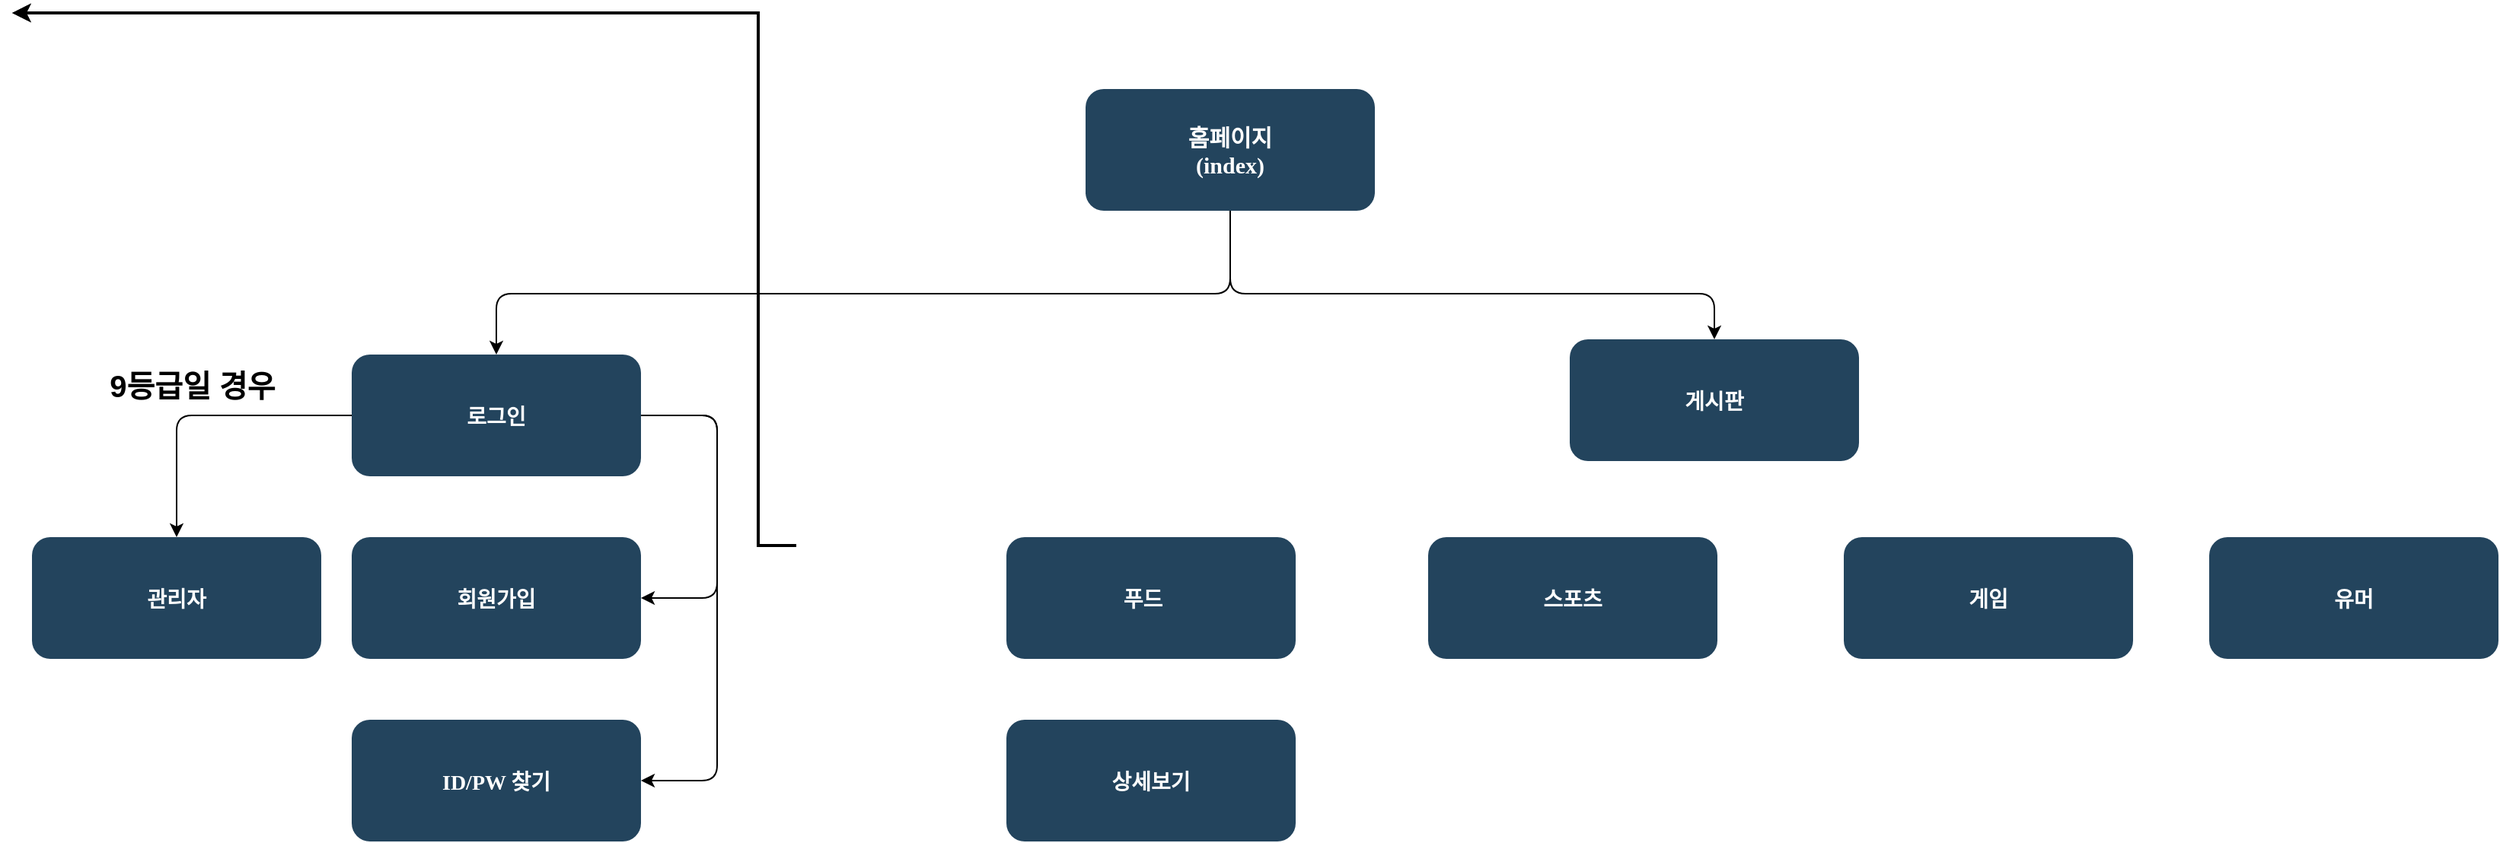 <mxfile version="14.9.7" type="github">
  <diagram name="Page-1" id="2c0d36ab-eaac-3732-788b-9136903baeff">
    <mxGraphModel dx="2100" dy="1089" grid="1" gridSize="10" guides="1" tooltips="1" connect="1" arrows="1" fold="1" page="1" pageScale="1.5" pageWidth="1169" pageHeight="827" background="#FFFFFF" math="0" shadow="0">
      <root>
        <mxCell id="0" />
        <mxCell id="1" parent="0" />
        <mxCell id="2" value="홈페이지&#xa;(index)" style="rounded=1;fillColor=#23445D;gradientColor=none;strokeColor=none;fontColor=#FFFFFF;fontStyle=1;fontFamily=Tahoma;fontSize=15;" parent="1" vertex="1">
          <mxGeometry x="782" y="185.5" width="190" height="80" as="geometry" />
        </mxCell>
        <mxCell id="73" value="" style="edgeStyle=elbowEdgeStyle;elbow=horizontal;strokeWidth=2;rounded=0" parent="1" target="30" edge="1">
          <mxGeometry x="-23" y="135.5" width="100" height="100" as="geometry">
            <mxPoint x="592" y="485.5" as="sourcePoint" />
            <mxPoint x="77" y="135.5" as="targetPoint" />
            <Array as="points">
              <mxPoint x="567" y="535.5" />
            </Array>
          </mxGeometry>
        </mxCell>
        <mxCell id="74" value="" style="edgeStyle=elbowEdgeStyle;elbow=horizontal;strokeWidth=2;rounded=0" parent="1" target="31" edge="1">
          <mxGeometry x="-23" y="135.5" width="100" height="100" as="geometry">
            <mxPoint x="592" y="485.5" as="sourcePoint" />
            <mxPoint x="77" y="135.5" as="targetPoint" />
            <Array as="points">
              <mxPoint x="567" y="575.5" />
            </Array>
          </mxGeometry>
        </mxCell>
        <mxCell id="CkdO9dEeyM24k6zbKlpi-146" value="로그인" style="rounded=1;fillColor=#23445D;gradientColor=none;strokeColor=none;fontColor=#FFFFFF;fontStyle=1;fontFamily=Tahoma;fontSize=14" vertex="1" parent="1">
          <mxGeometry x="300" y="360" width="190" height="80" as="geometry" />
        </mxCell>
        <mxCell id="CkdO9dEeyM24k6zbKlpi-156" value="게시판" style="rounded=1;fillColor=#23445D;gradientColor=none;strokeColor=none;fontColor=#FFFFFF;fontStyle=1;fontFamily=Tahoma;fontSize=14" vertex="1" parent="1">
          <mxGeometry x="1100" y="350" width="190" height="80" as="geometry" />
        </mxCell>
        <mxCell id="CkdO9dEeyM24k6zbKlpi-158" value="" style="endArrow=classic;html=1;fontSize=15;entryX=0.5;entryY=0;entryDx=0;entryDy=0;exitX=0.5;exitY=1;exitDx=0;exitDy=0;" edge="1" parent="1" source="2" target="CkdO9dEeyM24k6zbKlpi-146">
          <mxGeometry width="50" height="50" relative="1" as="geometry">
            <mxPoint x="827" y="370" as="sourcePoint" />
            <mxPoint x="877" y="320" as="targetPoint" />
            <Array as="points">
              <mxPoint x="877" y="320" />
              <mxPoint x="395" y="320" />
            </Array>
          </mxGeometry>
        </mxCell>
        <mxCell id="CkdO9dEeyM24k6zbKlpi-159" value="" style="endArrow=classic;html=1;fontSize=15;entryX=0.5;entryY=0;entryDx=0;entryDy=0;exitX=0.5;exitY=1;exitDx=0;exitDy=0;" edge="1" parent="1" source="2" target="CkdO9dEeyM24k6zbKlpi-156">
          <mxGeometry width="50" height="50" relative="1" as="geometry">
            <mxPoint x="890" y="560" as="sourcePoint" />
            <mxPoint x="940" y="510" as="targetPoint" />
            <Array as="points">
              <mxPoint x="877" y="320" />
              <mxPoint x="1195" y="320" />
            </Array>
          </mxGeometry>
        </mxCell>
        <mxCell id="CkdO9dEeyM24k6zbKlpi-161" value="관리자" style="rounded=1;fillColor=#23445D;gradientColor=none;strokeColor=none;fontColor=#FFFFFF;fontStyle=1;fontFamily=Tahoma;fontSize=14" vertex="1" parent="1">
          <mxGeometry x="90" y="480" width="190" height="80" as="geometry" />
        </mxCell>
        <mxCell id="CkdO9dEeyM24k6zbKlpi-162" value="" style="endArrow=classic;html=1;fontSize=15;exitX=0;exitY=0.5;exitDx=0;exitDy=0;entryX=0.5;entryY=0;entryDx=0;entryDy=0;" edge="1" parent="1" source="CkdO9dEeyM24k6zbKlpi-146" target="CkdO9dEeyM24k6zbKlpi-161">
          <mxGeometry relative="1" as="geometry">
            <mxPoint x="870" y="540" as="sourcePoint" />
            <mxPoint x="290" y="400" as="targetPoint" />
            <Array as="points">
              <mxPoint x="185" y="400" />
            </Array>
          </mxGeometry>
        </mxCell>
        <mxCell id="CkdO9dEeyM24k6zbKlpi-163" value="&lt;font style=&quot;font-size: 20px&quot;&gt;&lt;b&gt;9등급일 경우&lt;/b&gt;&lt;/font&gt;" style="edgeLabel;resizable=0;html=1;align=center;verticalAlign=middle;" connectable="0" vertex="1" parent="CkdO9dEeyM24k6zbKlpi-162">
          <mxGeometry relative="1" as="geometry">
            <mxPoint x="-8" y="-20" as="offset" />
          </mxGeometry>
        </mxCell>
        <mxCell id="CkdO9dEeyM24k6zbKlpi-165" value="회원가입" style="rounded=1;fillColor=#23445D;gradientColor=none;strokeColor=none;fontColor=#FFFFFF;fontStyle=1;fontFamily=Tahoma;fontSize=14" vertex="1" parent="1">
          <mxGeometry x="300" y="480" width="190" height="80" as="geometry" />
        </mxCell>
        <mxCell id="CkdO9dEeyM24k6zbKlpi-166" value="ID/PW 찾기" style="rounded=1;fillColor=#23445D;gradientColor=none;strokeColor=none;fontColor=#FFFFFF;fontStyle=1;fontFamily=Tahoma;fontSize=14" vertex="1" parent="1">
          <mxGeometry x="300" y="600" width="190" height="80" as="geometry" />
        </mxCell>
        <mxCell id="CkdO9dEeyM24k6zbKlpi-167" value="" style="endArrow=classic;html=1;fontSize=15;exitX=1;exitY=0.5;exitDx=0;exitDy=0;" edge="1" parent="1" source="CkdO9dEeyM24k6zbKlpi-146">
          <mxGeometry width="50" height="50" relative="1" as="geometry">
            <mxPoint x="890" y="640" as="sourcePoint" />
            <mxPoint x="490" y="640" as="targetPoint" />
            <Array as="points">
              <mxPoint x="540" y="400" />
              <mxPoint x="540" y="640" />
            </Array>
          </mxGeometry>
        </mxCell>
        <mxCell id="CkdO9dEeyM24k6zbKlpi-168" value="" style="endArrow=classic;html=1;fontSize=15;exitX=1;exitY=0.5;exitDx=0;exitDy=0;entryX=1;entryY=0.5;entryDx=0;entryDy=0;entryPerimeter=0;" edge="1" parent="1" source="CkdO9dEeyM24k6zbKlpi-146" target="CkdO9dEeyM24k6zbKlpi-165">
          <mxGeometry width="50" height="50" relative="1" as="geometry">
            <mxPoint x="890" y="640" as="sourcePoint" />
            <mxPoint x="500" y="520" as="targetPoint" />
            <Array as="points">
              <mxPoint x="540" y="400" />
              <mxPoint x="540" y="520" />
            </Array>
          </mxGeometry>
        </mxCell>
        <mxCell id="CkdO9dEeyM24k6zbKlpi-169" value="푸드   " style="rounded=1;fillColor=#23445D;gradientColor=none;strokeColor=none;fontColor=#FFFFFF;fontStyle=1;fontFamily=Tahoma;fontSize=14" vertex="1" parent="1">
          <mxGeometry x="730" y="480" width="190" height="80" as="geometry" />
        </mxCell>
        <mxCell id="CkdO9dEeyM24k6zbKlpi-170" value="스포츠" style="rounded=1;fillColor=#23445D;gradientColor=none;strokeColor=none;fontColor=#FFFFFF;fontStyle=1;fontFamily=Tahoma;fontSize=14" vertex="1" parent="1">
          <mxGeometry x="1007" y="480" width="190" height="80" as="geometry" />
        </mxCell>
        <mxCell id="CkdO9dEeyM24k6zbKlpi-171" value="게임" style="rounded=1;fillColor=#23445D;gradientColor=none;strokeColor=none;fontColor=#FFFFFF;fontStyle=1;fontFamily=Tahoma;fontSize=14" vertex="1" parent="1">
          <mxGeometry x="1280" y="480" width="190" height="80" as="geometry" />
        </mxCell>
        <mxCell id="CkdO9dEeyM24k6zbKlpi-172" value="유머" style="rounded=1;fillColor=#23445D;gradientColor=none;strokeColor=none;fontColor=#FFFFFF;fontStyle=1;fontFamily=Tahoma;fontSize=14" vertex="1" parent="1">
          <mxGeometry x="1520" y="480" width="190" height="80" as="geometry" />
        </mxCell>
        <mxCell id="CkdO9dEeyM24k6zbKlpi-173" value="상세보기" style="rounded=1;fillColor=#23445D;gradientColor=none;strokeColor=none;fontColor=#FFFFFF;fontStyle=1;fontFamily=Tahoma;fontSize=14" vertex="1" parent="1">
          <mxGeometry x="730" y="600" width="190" height="80" as="geometry" />
        </mxCell>
      </root>
    </mxGraphModel>
  </diagram>
</mxfile>
